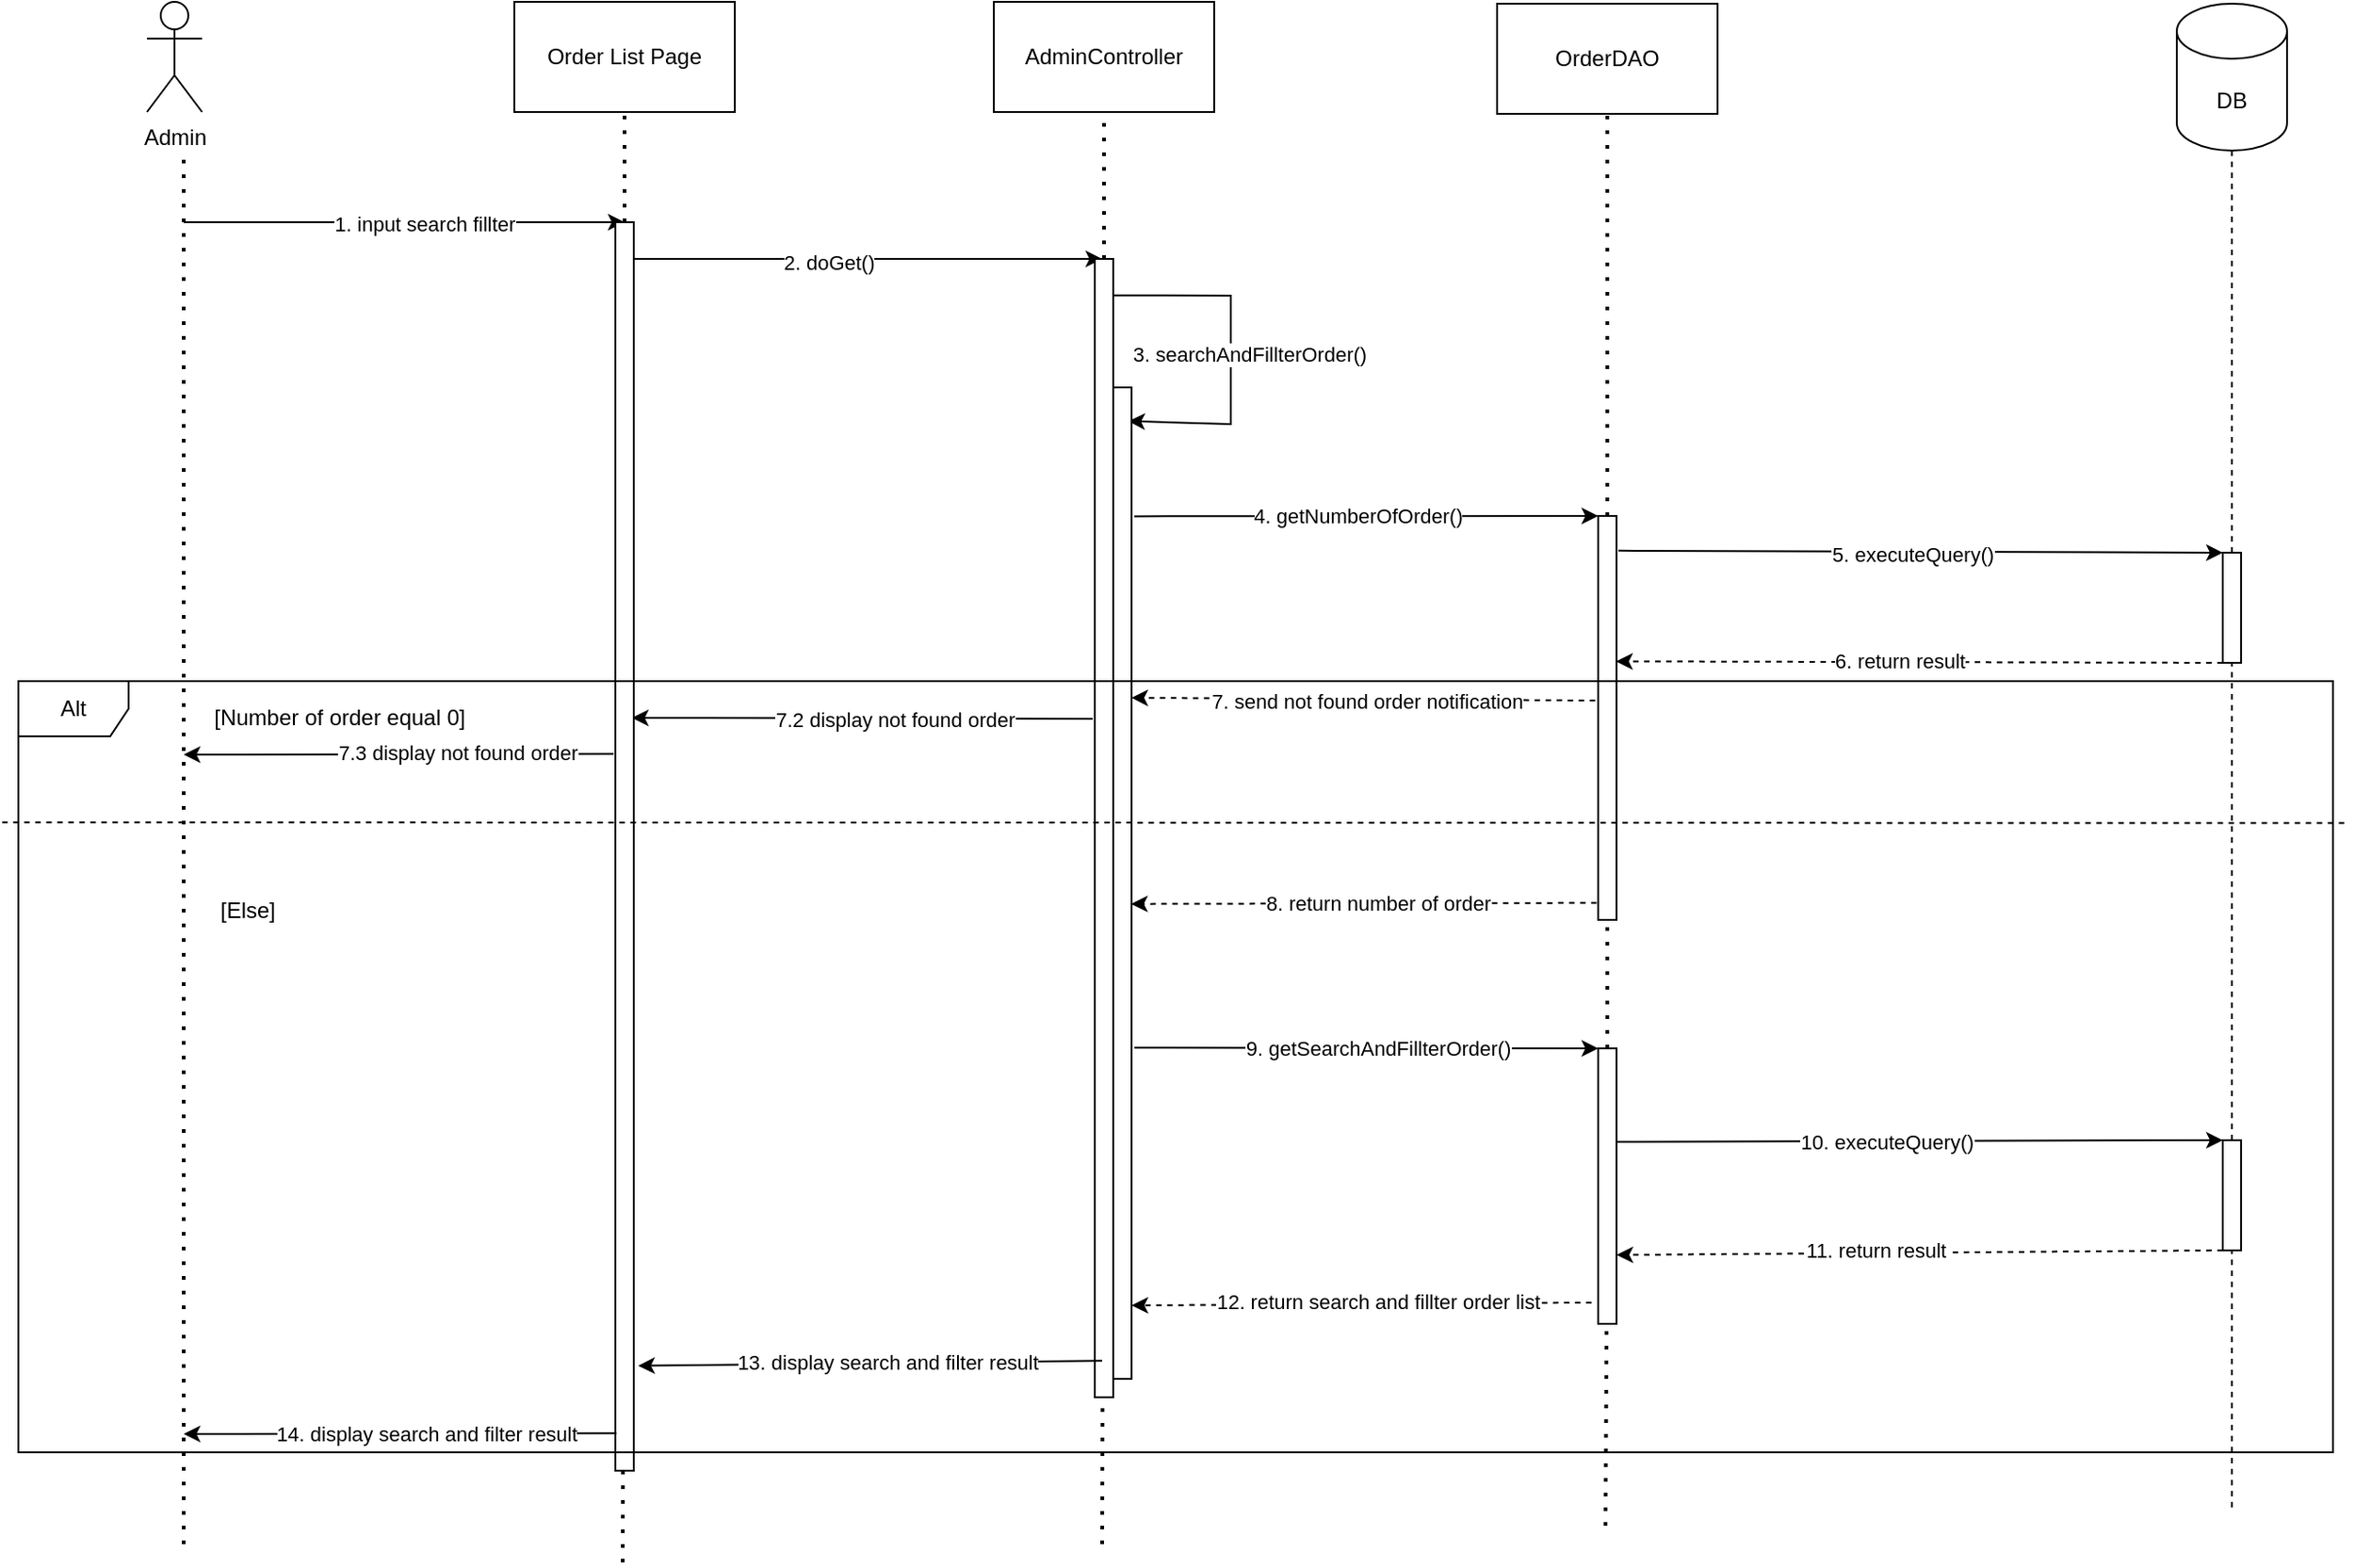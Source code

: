 <mxfile version="22.0.0" type="device">
  <diagram name="Trang-1" id="Cu3a8MfInnqjzVp0vXfk">
    <mxGraphModel dx="2275" dy="1193" grid="1" gridSize="10" guides="1" tooltips="1" connect="1" arrows="1" fold="1" page="1" pageScale="1" pageWidth="827" pageHeight="1169" math="0" shadow="0">
      <root>
        <mxCell id="0" />
        <mxCell id="1" parent="0" />
        <mxCell id="EnHhpUaNQY2PojhGJ-AY-1" value="Admin" style="shape=umlActor;verticalLabelPosition=bottom;verticalAlign=top;html=1;outlineConnect=0;" vertex="1" parent="1">
          <mxGeometry x="120" y="40" width="30" height="60" as="geometry" />
        </mxCell>
        <mxCell id="EnHhpUaNQY2PojhGJ-AY-4" value="" style="endArrow=none;dashed=1;html=1;dashPattern=1 3;strokeWidth=2;rounded=0;" edge="1" parent="1">
          <mxGeometry width="50" height="50" relative="1" as="geometry">
            <mxPoint x="140" y="880" as="sourcePoint" />
            <mxPoint x="140" y="120" as="targetPoint" />
          </mxGeometry>
        </mxCell>
        <mxCell id="EnHhpUaNQY2PojhGJ-AY-5" value="Order List Page" style="rounded=0;whiteSpace=wrap;html=1;" vertex="1" parent="1">
          <mxGeometry x="320" y="40" width="120" height="60" as="geometry" />
        </mxCell>
        <mxCell id="EnHhpUaNQY2PojhGJ-AY-6" value="" style="endArrow=none;dashed=1;html=1;dashPattern=1 3;strokeWidth=2;rounded=0;" edge="1" parent="1" source="EnHhpUaNQY2PojhGJ-AY-39">
          <mxGeometry width="50" height="50" relative="1" as="geometry">
            <mxPoint x="379" y="1210" as="sourcePoint" />
            <mxPoint x="380" y="100" as="targetPoint" />
          </mxGeometry>
        </mxCell>
        <mxCell id="EnHhpUaNQY2PojhGJ-AY-7" value="AdminController" style="rounded=0;whiteSpace=wrap;html=1;" vertex="1" parent="1">
          <mxGeometry x="581" y="40" width="120" height="60" as="geometry" />
        </mxCell>
        <mxCell id="EnHhpUaNQY2PojhGJ-AY-8" value="" style="endArrow=none;dashed=1;html=1;dashPattern=1 3;strokeWidth=2;rounded=0;" edge="1" parent="1" source="EnHhpUaNQY2PojhGJ-AY-15">
          <mxGeometry width="50" height="50" relative="1" as="geometry">
            <mxPoint x="640" y="1210" as="sourcePoint" />
            <mxPoint x="641" y="100" as="targetPoint" />
          </mxGeometry>
        </mxCell>
        <mxCell id="EnHhpUaNQY2PojhGJ-AY-9" value="OrderDAO" style="rounded=0;whiteSpace=wrap;html=1;" vertex="1" parent="1">
          <mxGeometry x="855" y="41" width="120" height="60" as="geometry" />
        </mxCell>
        <mxCell id="EnHhpUaNQY2PojhGJ-AY-10" value="" style="endArrow=none;dashed=1;html=1;dashPattern=1 3;strokeWidth=2;rounded=0;" edge="1" parent="1" source="EnHhpUaNQY2PojhGJ-AY-22">
          <mxGeometry width="50" height="50" relative="1" as="geometry">
            <mxPoint x="914" y="1211" as="sourcePoint" />
            <mxPoint x="915" y="101" as="targetPoint" />
          </mxGeometry>
        </mxCell>
        <mxCell id="EnHhpUaNQY2PojhGJ-AY-11" value="" style="endArrow=classic;html=1;rounded=0;" edge="1" parent="1">
          <mxGeometry width="50" height="50" relative="1" as="geometry">
            <mxPoint x="140" y="160" as="sourcePoint" />
            <mxPoint x="380" y="160" as="targetPoint" />
          </mxGeometry>
        </mxCell>
        <mxCell id="EnHhpUaNQY2PojhGJ-AY-12" value="1. input search fillter" style="edgeLabel;html=1;align=center;verticalAlign=middle;resizable=0;points=[];" vertex="1" connectable="0" parent="EnHhpUaNQY2PojhGJ-AY-11">
          <mxGeometry x="0.286" y="-1" relative="1" as="geometry">
            <mxPoint x="-24" as="offset" />
          </mxGeometry>
        </mxCell>
        <mxCell id="EnHhpUaNQY2PojhGJ-AY-13" value="" style="endArrow=classic;html=1;rounded=0;" edge="1" parent="1">
          <mxGeometry width="50" height="50" relative="1" as="geometry">
            <mxPoint x="380" y="180" as="sourcePoint" />
            <mxPoint x="640" y="180" as="targetPoint" />
          </mxGeometry>
        </mxCell>
        <mxCell id="EnHhpUaNQY2PojhGJ-AY-14" value="2. doGet()" style="edgeLabel;html=1;align=center;verticalAlign=middle;resizable=0;points=[];" vertex="1" connectable="0" parent="EnHhpUaNQY2PojhGJ-AY-13">
          <mxGeometry x="-0.145" y="-2" relative="1" as="geometry">
            <mxPoint as="offset" />
          </mxGeometry>
        </mxCell>
        <mxCell id="EnHhpUaNQY2PojhGJ-AY-16" value="" style="endArrow=none;dashed=1;html=1;dashPattern=1 3;strokeWidth=2;rounded=0;" edge="1" parent="1" target="EnHhpUaNQY2PojhGJ-AY-15">
          <mxGeometry width="50" height="50" relative="1" as="geometry">
            <mxPoint x="640" y="880" as="sourcePoint" />
            <mxPoint x="641" y="100" as="targetPoint" />
          </mxGeometry>
        </mxCell>
        <mxCell id="EnHhpUaNQY2PojhGJ-AY-15" value="" style="rounded=0;whiteSpace=wrap;html=1;" vertex="1" parent="1">
          <mxGeometry x="636" y="180" width="10" height="620" as="geometry" />
        </mxCell>
        <mxCell id="EnHhpUaNQY2PojhGJ-AY-17" value="" style="endArrow=classic;html=1;rounded=0;exitX=0.992;exitY=0.032;exitDx=0;exitDy=0;exitPerimeter=0;entryX=0.823;entryY=0.034;entryDx=0;entryDy=0;entryPerimeter=0;" edge="1" parent="1" source="EnHhpUaNQY2PojhGJ-AY-15" target="EnHhpUaNQY2PojhGJ-AY-18">
          <mxGeometry width="50" height="50" relative="1" as="geometry">
            <mxPoint x="660" y="200" as="sourcePoint" />
            <mxPoint x="670" y="270" as="targetPoint" />
            <Array as="points">
              <mxPoint x="710" y="200" />
              <mxPoint x="710" y="270" />
            </Array>
          </mxGeometry>
        </mxCell>
        <mxCell id="EnHhpUaNQY2PojhGJ-AY-19" value="3. searchAndFillterOrder()" style="edgeLabel;html=1;align=center;verticalAlign=middle;resizable=0;points=[];" vertex="1" connectable="0" parent="EnHhpUaNQY2PojhGJ-AY-17">
          <mxGeometry x="0.008" y="-3" relative="1" as="geometry">
            <mxPoint x="13" as="offset" />
          </mxGeometry>
        </mxCell>
        <mxCell id="EnHhpUaNQY2PojhGJ-AY-18" value="" style="rounded=0;whiteSpace=wrap;html=1;" vertex="1" parent="1">
          <mxGeometry x="646" y="250" width="10" height="540" as="geometry" />
        </mxCell>
        <mxCell id="EnHhpUaNQY2PojhGJ-AY-20" value="" style="endArrow=classic;html=1;rounded=0;entryX=0;entryY=0;entryDx=0;entryDy=0;exitX=1.141;exitY=0.13;exitDx=0;exitDy=0;exitPerimeter=0;" edge="1" parent="1" source="EnHhpUaNQY2PojhGJ-AY-18" target="EnHhpUaNQY2PojhGJ-AY-22">
          <mxGeometry width="50" height="50" relative="1" as="geometry">
            <mxPoint x="660" y="320" as="sourcePoint" />
            <mxPoint x="900" y="320" as="targetPoint" />
          </mxGeometry>
        </mxCell>
        <mxCell id="EnHhpUaNQY2PojhGJ-AY-24" value="4. getNumberOfOrder()" style="edgeLabel;html=1;align=center;verticalAlign=middle;resizable=0;points=[];" vertex="1" connectable="0" parent="EnHhpUaNQY2PojhGJ-AY-20">
          <mxGeometry x="-0.043" y="3" relative="1" as="geometry">
            <mxPoint y="3" as="offset" />
          </mxGeometry>
        </mxCell>
        <mxCell id="EnHhpUaNQY2PojhGJ-AY-23" value="" style="endArrow=none;dashed=1;html=1;dashPattern=1 3;strokeWidth=2;rounded=0;" edge="1" parent="1" source="EnHhpUaNQY2PojhGJ-AY-46" target="EnHhpUaNQY2PojhGJ-AY-22">
          <mxGeometry width="50" height="50" relative="1" as="geometry">
            <mxPoint x="914" y="1211" as="sourcePoint" />
            <mxPoint x="915" y="101" as="targetPoint" />
          </mxGeometry>
        </mxCell>
        <mxCell id="EnHhpUaNQY2PojhGJ-AY-22" value="" style="rounded=0;whiteSpace=wrap;html=1;" vertex="1" parent="1">
          <mxGeometry x="910" y="320" width="10" height="220" as="geometry" />
        </mxCell>
        <mxCell id="EnHhpUaNQY2PojhGJ-AY-25" value="" style="endArrow=classic;html=1;rounded=0;exitX=1.102;exitY=0.086;exitDx=0;exitDy=0;exitPerimeter=0;entryX=0;entryY=0;entryDx=0;entryDy=0;" edge="1" parent="1" source="EnHhpUaNQY2PojhGJ-AY-22" target="EnHhpUaNQY2PojhGJ-AY-29">
          <mxGeometry width="50" height="50" relative="1" as="geometry">
            <mxPoint x="930" y="340" as="sourcePoint" />
            <mxPoint x="1240" y="340" as="targetPoint" />
          </mxGeometry>
        </mxCell>
        <mxCell id="EnHhpUaNQY2PojhGJ-AY-62" value="5. executeQuery()" style="edgeLabel;html=1;align=center;verticalAlign=middle;resizable=0;points=[];" vertex="1" connectable="0" parent="EnHhpUaNQY2PojhGJ-AY-25">
          <mxGeometry x="-0.188" relative="1" as="geometry">
            <mxPoint x="26" y="1" as="offset" />
          </mxGeometry>
        </mxCell>
        <mxCell id="EnHhpUaNQY2PojhGJ-AY-27" value="" style="endArrow=none;dashed=1;html=1;rounded=0;entryX=0.5;entryY=1;entryDx=0;entryDy=0;" edge="1" parent="1" source="EnHhpUaNQY2PojhGJ-AY-29">
          <mxGeometry width="50" height="50" relative="1" as="geometry">
            <mxPoint x="1255" y="1180" as="sourcePoint" />
            <mxPoint x="1255" y="120" as="targetPoint" />
          </mxGeometry>
        </mxCell>
        <mxCell id="EnHhpUaNQY2PojhGJ-AY-28" value="DB" style="shape=cylinder3;whiteSpace=wrap;html=1;boundedLbl=1;backgroundOutline=1;size=15;" vertex="1" parent="1">
          <mxGeometry x="1225" y="41" width="60" height="80" as="geometry" />
        </mxCell>
        <mxCell id="EnHhpUaNQY2PojhGJ-AY-30" value="" style="endArrow=none;dashed=1;html=1;rounded=0;entryX=0.5;entryY=1;entryDx=0;entryDy=0;" edge="1" parent="1" source="EnHhpUaNQY2PojhGJ-AY-50" target="EnHhpUaNQY2PojhGJ-AY-29">
          <mxGeometry width="50" height="50" relative="1" as="geometry">
            <mxPoint x="1255" y="1180" as="sourcePoint" />
            <mxPoint x="1255" y="120" as="targetPoint" />
          </mxGeometry>
        </mxCell>
        <mxCell id="EnHhpUaNQY2PojhGJ-AY-29" value="" style="rounded=0;whiteSpace=wrap;html=1;" vertex="1" parent="1">
          <mxGeometry x="1250" y="340" width="10" height="60" as="geometry" />
        </mxCell>
        <mxCell id="EnHhpUaNQY2PojhGJ-AY-31" value="" style="endArrow=classic;html=1;rounded=0;dashed=1;exitX=0;exitY=1;exitDx=0;exitDy=0;entryX=0.975;entryY=0.36;entryDx=0;entryDy=0;entryPerimeter=0;" edge="1" parent="1" source="EnHhpUaNQY2PojhGJ-AY-29" target="EnHhpUaNQY2PojhGJ-AY-22">
          <mxGeometry width="50" height="50" relative="1" as="geometry">
            <mxPoint x="1210" y="400" as="sourcePoint" />
            <mxPoint x="930" y="400" as="targetPoint" />
          </mxGeometry>
        </mxCell>
        <mxCell id="EnHhpUaNQY2PojhGJ-AY-32" value="6. return result" style="edgeLabel;html=1;align=center;verticalAlign=middle;resizable=0;points=[];" vertex="1" connectable="0" parent="EnHhpUaNQY2PojhGJ-AY-31">
          <mxGeometry x="0.07" y="-1" relative="1" as="geometry">
            <mxPoint as="offset" />
          </mxGeometry>
        </mxCell>
        <mxCell id="EnHhpUaNQY2PojhGJ-AY-33" value="" style="endArrow=classic;html=1;rounded=0;dashed=1;entryX=0.991;entryY=0.313;entryDx=0;entryDy=0;entryPerimeter=0;exitX=-0.164;exitY=0.457;exitDx=0;exitDy=0;exitPerimeter=0;" edge="1" parent="1" source="EnHhpUaNQY2PojhGJ-AY-22" target="EnHhpUaNQY2PojhGJ-AY-18">
          <mxGeometry width="50" height="50" relative="1" as="geometry">
            <mxPoint x="900" y="420" as="sourcePoint" />
            <mxPoint x="660" y="420" as="targetPoint" />
          </mxGeometry>
        </mxCell>
        <mxCell id="EnHhpUaNQY2PojhGJ-AY-34" value="7. send not found order notification" style="edgeLabel;html=1;align=center;verticalAlign=middle;resizable=0;points=[];" vertex="1" connectable="0" parent="EnHhpUaNQY2PojhGJ-AY-33">
          <mxGeometry x="0.186" y="1" relative="1" as="geometry">
            <mxPoint x="25" as="offset" />
          </mxGeometry>
        </mxCell>
        <mxCell id="EnHhpUaNQY2PojhGJ-AY-35" value="" style="endArrow=classic;html=1;rounded=0;entryX=0.903;entryY=0.397;entryDx=0;entryDy=0;entryPerimeter=0;exitX=-0.115;exitY=0.404;exitDx=0;exitDy=0;exitPerimeter=0;" edge="1" parent="1" source="EnHhpUaNQY2PojhGJ-AY-15" target="EnHhpUaNQY2PojhGJ-AY-39">
          <mxGeometry width="50" height="50" relative="1" as="geometry">
            <mxPoint x="620" y="440" as="sourcePoint" />
            <mxPoint x="390" y="430" as="targetPoint" />
          </mxGeometry>
        </mxCell>
        <mxCell id="EnHhpUaNQY2PojhGJ-AY-38" value="7.2 display not found order" style="edgeLabel;html=1;align=center;verticalAlign=middle;resizable=0;points=[];" vertex="1" connectable="0" parent="EnHhpUaNQY2PojhGJ-AY-35">
          <mxGeometry x="-0.273" y="-1" relative="1" as="geometry">
            <mxPoint x="-17" y="1" as="offset" />
          </mxGeometry>
        </mxCell>
        <mxCell id="EnHhpUaNQY2PojhGJ-AY-40" value="" style="endArrow=none;dashed=1;html=1;dashPattern=1 3;strokeWidth=2;rounded=0;" edge="1" parent="1" target="EnHhpUaNQY2PojhGJ-AY-39">
          <mxGeometry width="50" height="50" relative="1" as="geometry">
            <mxPoint x="379" y="890" as="sourcePoint" />
            <mxPoint x="380" y="100" as="targetPoint" />
          </mxGeometry>
        </mxCell>
        <mxCell id="EnHhpUaNQY2PojhGJ-AY-39" value="" style="rounded=0;whiteSpace=wrap;html=1;" vertex="1" parent="1">
          <mxGeometry x="375" y="160" width="10" height="680" as="geometry" />
        </mxCell>
        <mxCell id="EnHhpUaNQY2PojhGJ-AY-41" value="" style="endArrow=classic;html=1;rounded=0;exitX=-0.093;exitY=0.426;exitDx=0;exitDy=0;exitPerimeter=0;" edge="1" parent="1" source="EnHhpUaNQY2PojhGJ-AY-39">
          <mxGeometry width="50" height="50" relative="1" as="geometry">
            <mxPoint x="360" y="450" as="sourcePoint" />
            <mxPoint x="140" y="450" as="targetPoint" />
          </mxGeometry>
        </mxCell>
        <mxCell id="EnHhpUaNQY2PojhGJ-AY-42" value="7.3 display not found order" style="edgeLabel;html=1;align=center;verticalAlign=middle;resizable=0;points=[];" vertex="1" connectable="0" parent="EnHhpUaNQY2PojhGJ-AY-41">
          <mxGeometry x="-0.273" y="-1" relative="1" as="geometry">
            <mxPoint as="offset" />
          </mxGeometry>
        </mxCell>
        <mxCell id="EnHhpUaNQY2PojhGJ-AY-43" value="" style="endArrow=classic;html=1;rounded=0;dashed=1;exitX=-0.082;exitY=0.958;exitDx=0;exitDy=0;exitPerimeter=0;entryX=0.973;entryY=0.521;entryDx=0;entryDy=0;entryPerimeter=0;" edge="1" parent="1" source="EnHhpUaNQY2PojhGJ-AY-22" target="EnHhpUaNQY2PojhGJ-AY-18">
          <mxGeometry width="50" height="50" relative="1" as="geometry">
            <mxPoint x="900" y="530" as="sourcePoint" />
            <mxPoint x="670" y="530" as="targetPoint" />
          </mxGeometry>
        </mxCell>
        <mxCell id="EnHhpUaNQY2PojhGJ-AY-44" value="8. return number of order" style="edgeLabel;html=1;align=center;verticalAlign=middle;resizable=0;points=[];" vertex="1" connectable="0" parent="EnHhpUaNQY2PojhGJ-AY-43">
          <mxGeometry x="-0.309" y="-2" relative="1" as="geometry">
            <mxPoint x="-32" y="2" as="offset" />
          </mxGeometry>
        </mxCell>
        <mxCell id="EnHhpUaNQY2PojhGJ-AY-45" value="" style="endArrow=classic;html=1;rounded=0;exitX=1.155;exitY=0.666;exitDx=0;exitDy=0;exitPerimeter=0;entryX=0;entryY=0;entryDx=0;entryDy=0;" edge="1" parent="1" source="EnHhpUaNQY2PojhGJ-AY-18" target="EnHhpUaNQY2PojhGJ-AY-46">
          <mxGeometry width="50" height="50" relative="1" as="geometry">
            <mxPoint x="660" y="610" as="sourcePoint" />
            <mxPoint x="900" y="610" as="targetPoint" />
          </mxGeometry>
        </mxCell>
        <mxCell id="EnHhpUaNQY2PojhGJ-AY-48" value="9. getSearchAndFillterOrder()" style="edgeLabel;html=1;align=center;verticalAlign=middle;resizable=0;points=[];" vertex="1" connectable="0" parent="EnHhpUaNQY2PojhGJ-AY-45">
          <mxGeometry x="0.256" y="-1" relative="1" as="geometry">
            <mxPoint x="-26" y="-1" as="offset" />
          </mxGeometry>
        </mxCell>
        <mxCell id="EnHhpUaNQY2PojhGJ-AY-47" value="" style="endArrow=none;dashed=1;html=1;dashPattern=1 3;strokeWidth=2;rounded=0;" edge="1" parent="1" target="EnHhpUaNQY2PojhGJ-AY-46">
          <mxGeometry width="50" height="50" relative="1" as="geometry">
            <mxPoint x="914" y="870" as="sourcePoint" />
            <mxPoint x="915" y="540" as="targetPoint" />
          </mxGeometry>
        </mxCell>
        <mxCell id="EnHhpUaNQY2PojhGJ-AY-46" value="" style="rounded=0;whiteSpace=wrap;html=1;" vertex="1" parent="1">
          <mxGeometry x="910" y="610" width="10" height="150" as="geometry" />
        </mxCell>
        <mxCell id="EnHhpUaNQY2PojhGJ-AY-49" value="" style="endArrow=classic;html=1;rounded=0;exitX=0.953;exitY=0.339;exitDx=0;exitDy=0;exitPerimeter=0;entryX=0;entryY=0;entryDx=0;entryDy=0;" edge="1" parent="1" source="EnHhpUaNQY2PojhGJ-AY-46" target="EnHhpUaNQY2PojhGJ-AY-50">
          <mxGeometry width="50" height="50" relative="1" as="geometry">
            <mxPoint x="930" y="660" as="sourcePoint" />
            <mxPoint x="1220" y="660" as="targetPoint" />
          </mxGeometry>
        </mxCell>
        <mxCell id="EnHhpUaNQY2PojhGJ-AY-56" value="10. executeQuery()" style="edgeLabel;html=1;align=center;verticalAlign=middle;resizable=0;points=[];" vertex="1" connectable="0" parent="EnHhpUaNQY2PojhGJ-AY-49">
          <mxGeometry x="-0.108" relative="1" as="geometry">
            <mxPoint as="offset" />
          </mxGeometry>
        </mxCell>
        <mxCell id="EnHhpUaNQY2PojhGJ-AY-51" value="" style="endArrow=none;dashed=1;html=1;rounded=0;entryX=0.5;entryY=1;entryDx=0;entryDy=0;" edge="1" parent="1" target="EnHhpUaNQY2PojhGJ-AY-50">
          <mxGeometry width="50" height="50" relative="1" as="geometry">
            <mxPoint x="1255" y="860" as="sourcePoint" />
            <mxPoint x="1255" y="400" as="targetPoint" />
          </mxGeometry>
        </mxCell>
        <mxCell id="EnHhpUaNQY2PojhGJ-AY-50" value="" style="rounded=0;whiteSpace=wrap;html=1;" vertex="1" parent="1">
          <mxGeometry x="1250" y="660" width="10" height="60" as="geometry" />
        </mxCell>
        <mxCell id="EnHhpUaNQY2PojhGJ-AY-52" value="" style="endArrow=classic;html=1;rounded=0;dashed=1;entryX=1;entryY=0.75;entryDx=0;entryDy=0;exitX=0;exitY=1;exitDx=0;exitDy=0;" edge="1" parent="1" source="EnHhpUaNQY2PojhGJ-AY-50" target="EnHhpUaNQY2PojhGJ-AY-46">
          <mxGeometry width="50" height="50" relative="1" as="geometry">
            <mxPoint x="1220" y="720" as="sourcePoint" />
            <mxPoint x="930" y="720" as="targetPoint" />
          </mxGeometry>
        </mxCell>
        <mxCell id="EnHhpUaNQY2PojhGJ-AY-53" value="11. return result" style="edgeLabel;html=1;align=center;verticalAlign=middle;resizable=0;points=[];" vertex="1" connectable="0" parent="EnHhpUaNQY2PojhGJ-AY-52">
          <mxGeometry x="-0.044" y="1" relative="1" as="geometry">
            <mxPoint x="-32" y="-2" as="offset" />
          </mxGeometry>
        </mxCell>
        <mxCell id="EnHhpUaNQY2PojhGJ-AY-54" value="" style="endArrow=classic;html=1;rounded=0;dashed=1;exitX=-0.364;exitY=0.923;exitDx=0;exitDy=0;exitPerimeter=0;" edge="1" parent="1" source="EnHhpUaNQY2PojhGJ-AY-46">
          <mxGeometry width="50" height="50" relative="1" as="geometry">
            <mxPoint x="893.48" y="749.05" as="sourcePoint" />
            <mxPoint x="656" y="750" as="targetPoint" />
          </mxGeometry>
        </mxCell>
        <mxCell id="EnHhpUaNQY2PojhGJ-AY-55" value="12. return search and fillter order list" style="edgeLabel;html=1;align=center;verticalAlign=middle;resizable=0;points=[];" vertex="1" connectable="0" parent="EnHhpUaNQY2PojhGJ-AY-54">
          <mxGeometry x="-0.269" y="-1" relative="1" as="geometry">
            <mxPoint x="-25" as="offset" />
          </mxGeometry>
        </mxCell>
        <mxCell id="EnHhpUaNQY2PojhGJ-AY-57" value="" style="endArrow=classic;html=1;rounded=0;entryX=1.243;entryY=0.916;entryDx=0;entryDy=0;entryPerimeter=0;exitX=0.4;exitY=0.968;exitDx=0;exitDy=0;exitPerimeter=0;" edge="1" parent="1" source="EnHhpUaNQY2PojhGJ-AY-15" target="EnHhpUaNQY2PojhGJ-AY-39">
          <mxGeometry width="50" height="50" relative="1" as="geometry">
            <mxPoint x="630" y="780" as="sourcePoint" />
            <mxPoint x="410" y="780" as="targetPoint" />
          </mxGeometry>
        </mxCell>
        <mxCell id="EnHhpUaNQY2PojhGJ-AY-58" value="13. display search and filter result" style="edgeLabel;html=1;align=center;verticalAlign=middle;resizable=0;points=[];" vertex="1" connectable="0" parent="EnHhpUaNQY2PojhGJ-AY-57">
          <mxGeometry x="-0.563" y="-4" relative="1" as="geometry">
            <mxPoint x="-62" y="4" as="offset" />
          </mxGeometry>
        </mxCell>
        <mxCell id="EnHhpUaNQY2PojhGJ-AY-59" value="" style="endArrow=classic;html=1;rounded=0;exitX=0.064;exitY=0.97;exitDx=0;exitDy=0;exitPerimeter=0;" edge="1" parent="1" source="EnHhpUaNQY2PojhGJ-AY-39">
          <mxGeometry width="50" height="50" relative="1" as="geometry">
            <mxPoint x="370" y="820" as="sourcePoint" />
            <mxPoint x="140" y="820" as="targetPoint" />
          </mxGeometry>
        </mxCell>
        <mxCell id="EnHhpUaNQY2PojhGJ-AY-60" value="14. display search and filter result" style="edgeLabel;html=1;align=center;verticalAlign=middle;resizable=0;points=[];" vertex="1" connectable="0" parent="EnHhpUaNQY2PojhGJ-AY-59">
          <mxGeometry x="0.251" relative="1" as="geometry">
            <mxPoint x="44" as="offset" />
          </mxGeometry>
        </mxCell>
        <mxCell id="EnHhpUaNQY2PojhGJ-AY-64" value="Alt" style="shape=umlFrame;whiteSpace=wrap;html=1;pointerEvents=0;" vertex="1" parent="1">
          <mxGeometry x="50" y="410" width="1260" height="420" as="geometry" />
        </mxCell>
        <mxCell id="EnHhpUaNQY2PojhGJ-AY-65" value="[Number of order equal 0]" style="text;html=1;strokeColor=none;fillColor=none;align=center;verticalAlign=middle;whiteSpace=wrap;rounded=0;" vertex="1" parent="1">
          <mxGeometry x="150" y="415" width="150" height="30" as="geometry" />
        </mxCell>
        <mxCell id="EnHhpUaNQY2PojhGJ-AY-66" value="" style="endArrow=none;dashed=1;html=1;rounded=0;exitX=-0.007;exitY=0.183;exitDx=0;exitDy=0;exitPerimeter=0;entryX=1.007;entryY=0.184;entryDx=0;entryDy=0;entryPerimeter=0;" edge="1" parent="1" source="EnHhpUaNQY2PojhGJ-AY-64" target="EnHhpUaNQY2PojhGJ-AY-64">
          <mxGeometry width="50" height="50" relative="1" as="geometry">
            <mxPoint x="550" y="660" as="sourcePoint" />
            <mxPoint x="600" y="610" as="targetPoint" />
          </mxGeometry>
        </mxCell>
        <mxCell id="EnHhpUaNQY2PojhGJ-AY-67" value="[Else]" style="text;html=1;strokeColor=none;fillColor=none;align=center;verticalAlign=middle;whiteSpace=wrap;rounded=0;" vertex="1" parent="1">
          <mxGeometry x="100" y="520" width="150" height="30" as="geometry" />
        </mxCell>
      </root>
    </mxGraphModel>
  </diagram>
</mxfile>
